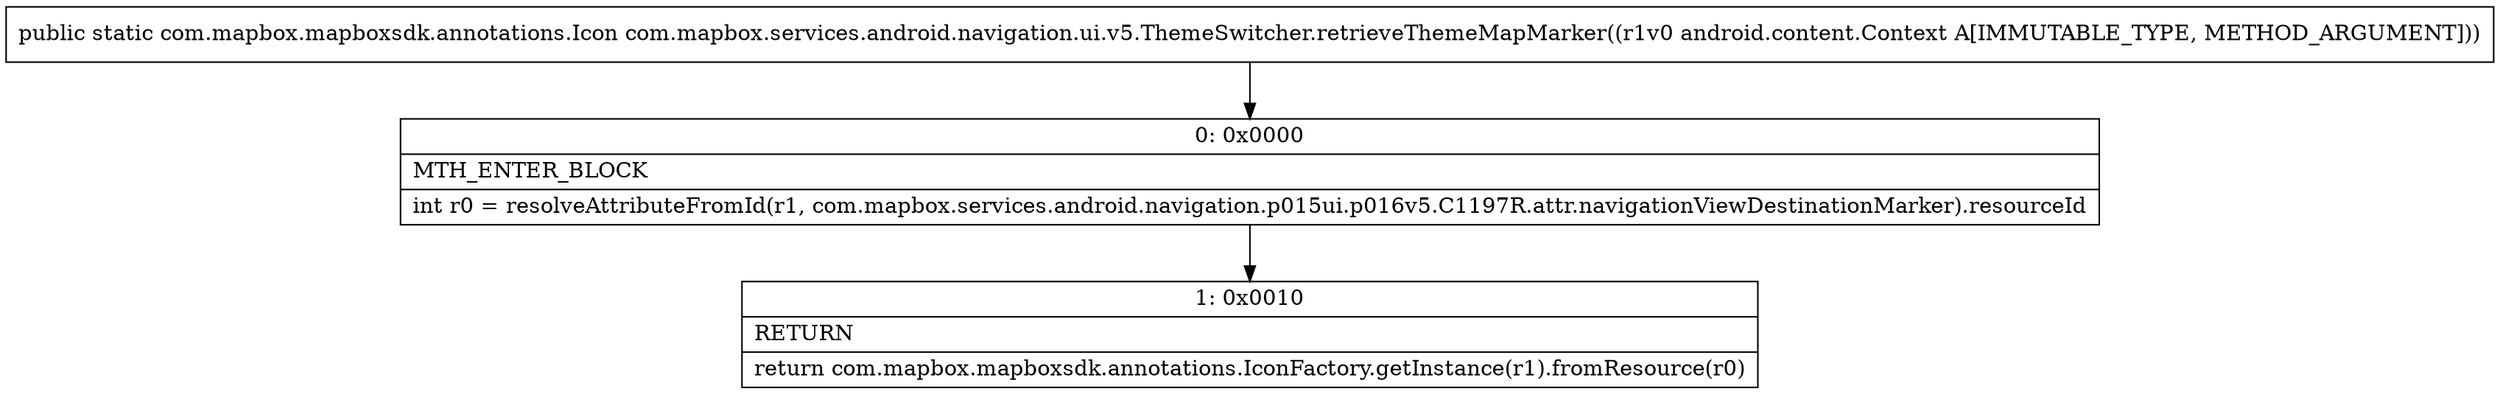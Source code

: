 digraph "CFG forcom.mapbox.services.android.navigation.ui.v5.ThemeSwitcher.retrieveThemeMapMarker(Landroid\/content\/Context;)Lcom\/mapbox\/mapboxsdk\/annotations\/Icon;" {
Node_0 [shape=record,label="{0\:\ 0x0000|MTH_ENTER_BLOCK\l|int r0 = resolveAttributeFromId(r1, com.mapbox.services.android.navigation.p015ui.p016v5.C1197R.attr.navigationViewDestinationMarker).resourceId\l}"];
Node_1 [shape=record,label="{1\:\ 0x0010|RETURN\l|return com.mapbox.mapboxsdk.annotations.IconFactory.getInstance(r1).fromResource(r0)\l}"];
MethodNode[shape=record,label="{public static com.mapbox.mapboxsdk.annotations.Icon com.mapbox.services.android.navigation.ui.v5.ThemeSwitcher.retrieveThemeMapMarker((r1v0 android.content.Context A[IMMUTABLE_TYPE, METHOD_ARGUMENT])) }"];
MethodNode -> Node_0;
Node_0 -> Node_1;
}

